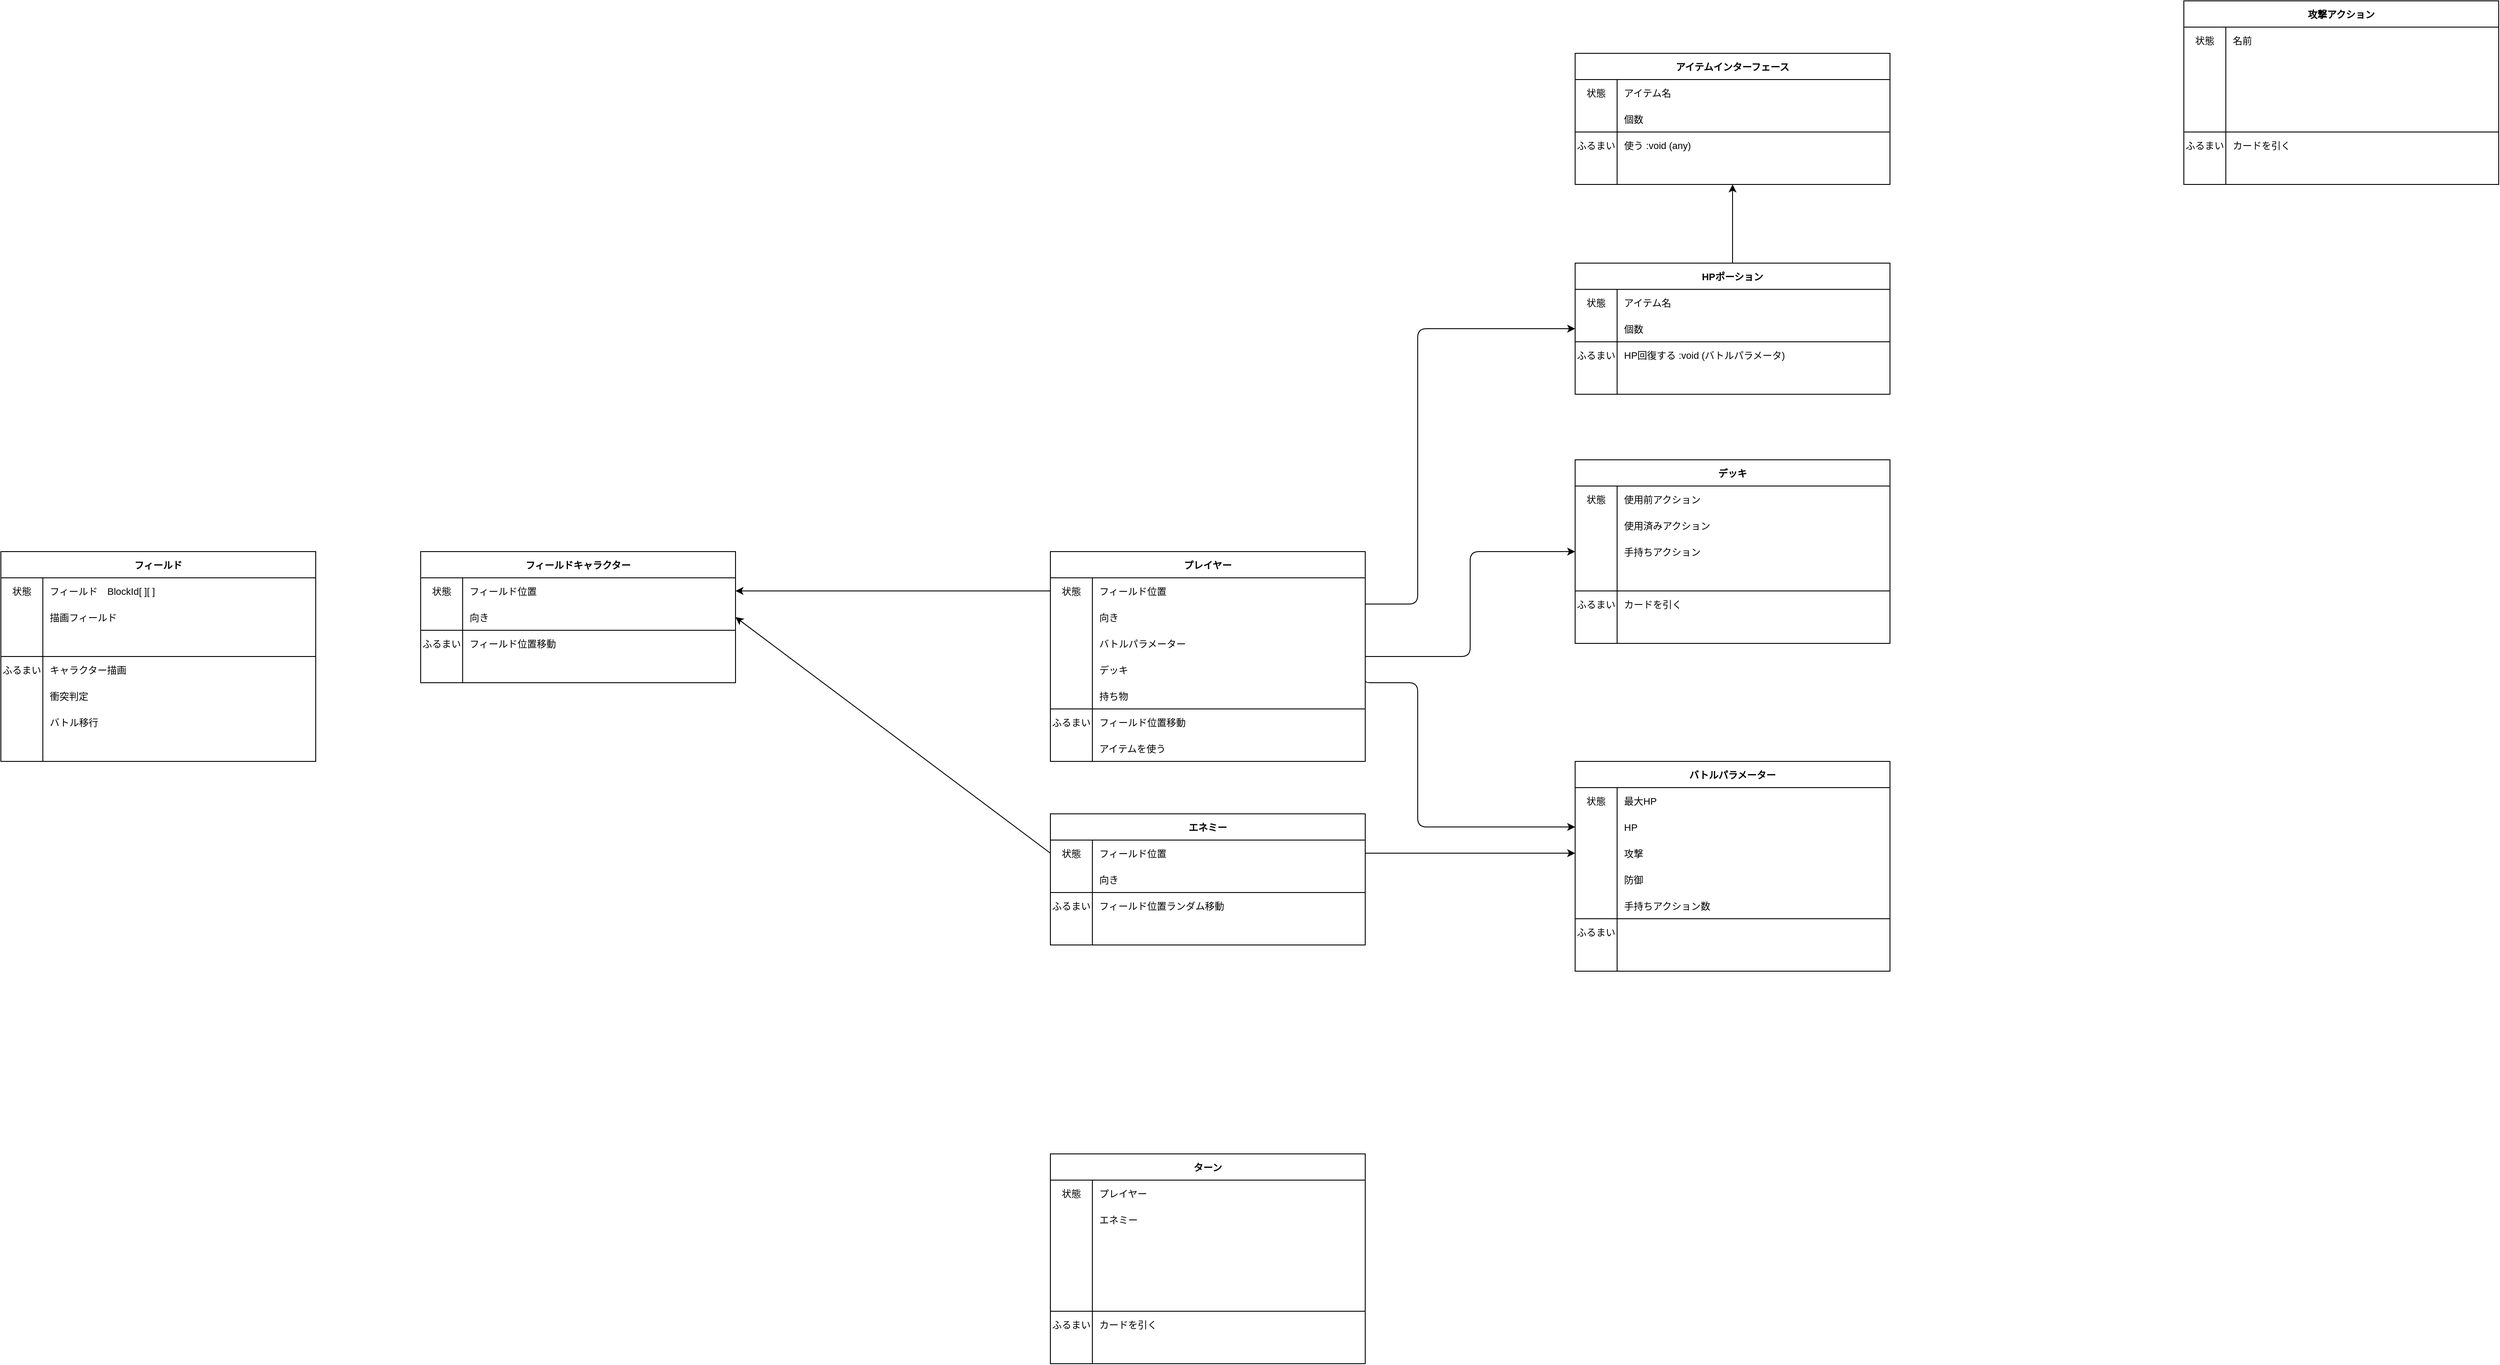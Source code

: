 <mxfile>
    <diagram id="BiWNbgi56qR50qFGB6F5" name="ページ1">
        <mxGraphModel dx="221" dy="2918" grid="1" gridSize="30" guides="1" tooltips="1" connect="1" arrows="1" fold="1" page="1" pageScale="1" pageWidth="827" pageHeight="1169" math="0" shadow="0">
            <root>
                <mxCell id="0"/>
                <mxCell id="1" parent="0"/>
                <mxCell id="989" value="フィールド" style="shape=table;startSize=30;container=1;collapsible=1;childLayout=tableLayout;fixedRows=1;rowLines=0;fontStyle=1;align=center;resizeLast=1;strokeColor=default;strokeWidth=1;fontSize=11;fillColor=none;" parent="1" vertex="1">
                    <mxGeometry x="2880" y="480" width="360" height="240" as="geometry"/>
                </mxCell>
                <mxCell id="990" value="" style="shape=tableRow;horizontal=0;startSize=0;swimlaneHead=0;swimlaneBody=0;fillColor=none;collapsible=0;dropTarget=0;points=[[0,0.5],[1,0.5]];portConstraint=eastwest;top=0;left=0;right=0;bottom=0;strokeColor=default;strokeWidth=1;fontSize=11;" parent="989" vertex="1">
                    <mxGeometry y="30" width="360" height="30" as="geometry"/>
                </mxCell>
                <mxCell id="991" value="状態" style="shape=partialRectangle;connectable=0;fillColor=none;top=0;left=0;bottom=0;right=0;editable=1;overflow=hidden;strokeColor=default;strokeWidth=1;fontSize=11;" parent="990" vertex="1">
                    <mxGeometry width="48" height="30" as="geometry">
                        <mxRectangle width="48" height="30" as="alternateBounds"/>
                    </mxGeometry>
                </mxCell>
                <mxCell id="992" value="フィールド　BlockId[ ][ ]" style="shape=partialRectangle;connectable=0;fillColor=none;top=0;left=0;bottom=0;right=0;align=left;spacingLeft=6;overflow=hidden;strokeColor=default;strokeWidth=1;fontSize=11;" parent="990" vertex="1">
                    <mxGeometry x="48" width="312" height="30" as="geometry">
                        <mxRectangle width="312" height="30" as="alternateBounds"/>
                    </mxGeometry>
                </mxCell>
                <mxCell id="1046" value="" style="shape=tableRow;horizontal=0;startSize=0;swimlaneHead=0;swimlaneBody=0;fillColor=none;collapsible=0;dropTarget=0;points=[[0,0.5],[1,0.5]];portConstraint=eastwest;top=0;left=0;right=0;bottom=0;strokeColor=default;strokeWidth=1;fontSize=11;" vertex="1" parent="989">
                    <mxGeometry y="60" width="360" height="30" as="geometry"/>
                </mxCell>
                <mxCell id="1047" value="" style="shape=partialRectangle;connectable=0;fillColor=none;top=0;left=0;bottom=0;right=0;editable=1;overflow=hidden;strokeColor=default;strokeWidth=1;fontSize=11;" vertex="1" parent="1046">
                    <mxGeometry width="48" height="30" as="geometry">
                        <mxRectangle width="48" height="30" as="alternateBounds"/>
                    </mxGeometry>
                </mxCell>
                <mxCell id="1048" value="描画フィールド" style="shape=partialRectangle;connectable=0;fillColor=none;top=0;left=0;bottom=0;right=0;align=left;spacingLeft=6;overflow=hidden;strokeColor=default;strokeWidth=1;fontSize=11;" vertex="1" parent="1046">
                    <mxGeometry x="48" width="312" height="30" as="geometry">
                        <mxRectangle width="312" height="30" as="alternateBounds"/>
                    </mxGeometry>
                </mxCell>
                <mxCell id="996" value="" style="shape=tableRow;horizontal=0;startSize=0;swimlaneHead=0;swimlaneBody=0;fillColor=none;collapsible=0;dropTarget=0;points=[[0,0.5],[1,0.5]];portConstraint=eastwest;top=0;left=0;right=0;bottom=0;strokeColor=default;strokeWidth=1;fontSize=11;" parent="989" vertex="1">
                    <mxGeometry y="90" width="360" height="30" as="geometry"/>
                </mxCell>
                <mxCell id="997" value="" style="shape=partialRectangle;connectable=0;fillColor=none;top=0;left=0;bottom=1;right=0;fontStyle=1;overflow=hidden;strokeColor=default;strokeWidth=1;fontSize=11;" parent="996" vertex="1">
                    <mxGeometry width="48" height="30" as="geometry">
                        <mxRectangle width="48" height="30" as="alternateBounds"/>
                    </mxGeometry>
                </mxCell>
                <mxCell id="998" value="" style="shape=partialRectangle;connectable=0;fillColor=none;top=0;left=0;bottom=1;right=0;align=left;spacingLeft=6;fontStyle=0;overflow=hidden;strokeColor=default;strokeWidth=1;fontSize=11;" parent="996" vertex="1">
                    <mxGeometry x="48" width="312" height="30" as="geometry">
                        <mxRectangle width="312" height="30" as="alternateBounds"/>
                    </mxGeometry>
                </mxCell>
                <mxCell id="999" value="" style="shape=tableRow;horizontal=0;startSize=0;swimlaneHead=0;swimlaneBody=0;fillColor=none;collapsible=0;dropTarget=0;points=[[0,0.5],[1,0.5]];portConstraint=eastwest;top=0;left=0;right=0;bottom=0;strokeColor=default;strokeWidth=1;fontSize=11;" parent="989" vertex="1">
                    <mxGeometry y="120" width="360" height="30" as="geometry"/>
                </mxCell>
                <mxCell id="1000" value="ふるまい" style="shape=partialRectangle;connectable=0;fillColor=none;top=0;left=0;bottom=0;right=0;editable=1;overflow=hidden;strokeColor=default;strokeWidth=1;fontSize=11;" parent="999" vertex="1">
                    <mxGeometry width="48" height="30" as="geometry">
                        <mxRectangle width="48" height="30" as="alternateBounds"/>
                    </mxGeometry>
                </mxCell>
                <mxCell id="1001" value="キャラクター描画" style="shape=partialRectangle;connectable=0;fillColor=none;top=0;left=0;bottom=0;right=0;align=left;spacingLeft=6;overflow=hidden;strokeColor=default;strokeWidth=1;fontSize=11;" parent="999" vertex="1">
                    <mxGeometry x="48" width="312" height="30" as="geometry">
                        <mxRectangle width="312" height="30" as="alternateBounds"/>
                    </mxGeometry>
                </mxCell>
                <mxCell id="1082" value="" style="shape=tableRow;horizontal=0;startSize=0;swimlaneHead=0;swimlaneBody=0;fillColor=none;collapsible=0;dropTarget=0;points=[[0,0.5],[1,0.5]];portConstraint=eastwest;top=0;left=0;right=0;bottom=0;strokeColor=default;strokeWidth=1;fontSize=11;" vertex="1" parent="989">
                    <mxGeometry y="150" width="360" height="30" as="geometry"/>
                </mxCell>
                <mxCell id="1083" value="" style="shape=partialRectangle;connectable=0;fillColor=none;top=0;left=0;bottom=0;right=0;editable=1;overflow=hidden;strokeColor=default;strokeWidth=1;fontSize=11;" vertex="1" parent="1082">
                    <mxGeometry width="48" height="30" as="geometry">
                        <mxRectangle width="48" height="30" as="alternateBounds"/>
                    </mxGeometry>
                </mxCell>
                <mxCell id="1084" value="衝突判定" style="shape=partialRectangle;connectable=0;fillColor=none;top=0;left=0;bottom=0;right=0;align=left;spacingLeft=6;overflow=hidden;strokeColor=default;strokeWidth=1;fontSize=11;" vertex="1" parent="1082">
                    <mxGeometry x="48" width="312" height="30" as="geometry">
                        <mxRectangle width="312" height="30" as="alternateBounds"/>
                    </mxGeometry>
                </mxCell>
                <mxCell id="1085" value="" style="shape=tableRow;horizontal=0;startSize=0;swimlaneHead=0;swimlaneBody=0;fillColor=none;collapsible=0;dropTarget=0;points=[[0,0.5],[1,0.5]];portConstraint=eastwest;top=0;left=0;right=0;bottom=0;strokeColor=default;strokeWidth=1;fontSize=11;" vertex="1" parent="989">
                    <mxGeometry y="180" width="360" height="30" as="geometry"/>
                </mxCell>
                <mxCell id="1086" value="" style="shape=partialRectangle;connectable=0;fillColor=none;top=0;left=0;bottom=0;right=0;editable=1;overflow=hidden;strokeColor=default;strokeWidth=1;fontSize=11;" vertex="1" parent="1085">
                    <mxGeometry width="48" height="30" as="geometry">
                        <mxRectangle width="48" height="30" as="alternateBounds"/>
                    </mxGeometry>
                </mxCell>
                <mxCell id="1087" value="バトル移行" style="shape=partialRectangle;connectable=0;fillColor=none;top=0;left=0;bottom=0;right=0;align=left;spacingLeft=6;overflow=hidden;strokeColor=default;strokeWidth=1;fontSize=11;" vertex="1" parent="1085">
                    <mxGeometry x="48" width="312" height="30" as="geometry">
                        <mxRectangle width="312" height="30" as="alternateBounds"/>
                    </mxGeometry>
                </mxCell>
                <mxCell id="1040" value="" style="shape=tableRow;horizontal=0;startSize=0;swimlaneHead=0;swimlaneBody=0;fillColor=none;collapsible=0;dropTarget=0;points=[[0,0.5],[1,0.5]];portConstraint=eastwest;top=0;left=0;right=0;bottom=0;strokeColor=default;strokeWidth=1;fontSize=11;" parent="989" vertex="1">
                    <mxGeometry y="210" width="360" height="30" as="geometry"/>
                </mxCell>
                <mxCell id="1041" value="" style="shape=partialRectangle;connectable=0;fillColor=none;top=0;left=0;bottom=0;right=0;editable=1;overflow=hidden;strokeColor=default;strokeWidth=1;fontSize=11;" parent="1040" vertex="1">
                    <mxGeometry width="48" height="30" as="geometry">
                        <mxRectangle width="48" height="30" as="alternateBounds"/>
                    </mxGeometry>
                </mxCell>
                <mxCell id="1042" value="" style="shape=partialRectangle;connectable=0;fillColor=none;top=0;left=0;bottom=0;right=0;align=left;spacingLeft=6;overflow=hidden;strokeColor=default;strokeWidth=1;fontSize=11;" parent="1040" vertex="1">
                    <mxGeometry x="48" width="312" height="30" as="geometry">
                        <mxRectangle width="312" height="30" as="alternateBounds"/>
                    </mxGeometry>
                </mxCell>
                <mxCell id="1005" value="フィールドキャラクター" style="shape=table;startSize=30;container=1;collapsible=1;childLayout=tableLayout;fixedRows=1;rowLines=0;fontStyle=1;align=center;resizeLast=1;strokeColor=default;strokeWidth=1;fontSize=11;fillColor=none;" parent="1" vertex="1">
                    <mxGeometry x="3360" y="480" width="360" height="150" as="geometry"/>
                </mxCell>
                <mxCell id="1006" value="" style="shape=tableRow;horizontal=0;startSize=0;swimlaneHead=0;swimlaneBody=0;fillColor=none;collapsible=0;dropTarget=0;points=[[0,0.5],[1,0.5]];portConstraint=eastwest;top=0;left=0;right=0;bottom=0;strokeColor=default;strokeWidth=1;fontSize=11;" parent="1005" vertex="1">
                    <mxGeometry y="30" width="360" height="30" as="geometry"/>
                </mxCell>
                <mxCell id="1007" value="状態" style="shape=partialRectangle;connectable=0;fillColor=none;top=0;left=0;bottom=0;right=0;editable=1;overflow=hidden;strokeColor=default;strokeWidth=1;fontSize=11;" parent="1006" vertex="1">
                    <mxGeometry width="48" height="30" as="geometry">
                        <mxRectangle width="48" height="30" as="alternateBounds"/>
                    </mxGeometry>
                </mxCell>
                <mxCell id="1008" value="フィールド位置" style="shape=partialRectangle;connectable=0;fillColor=none;top=0;left=0;bottom=0;right=0;align=left;spacingLeft=6;overflow=hidden;strokeColor=default;strokeWidth=1;fontSize=11;" parent="1006" vertex="1">
                    <mxGeometry x="48" width="312" height="30" as="geometry">
                        <mxRectangle width="312" height="30" as="alternateBounds"/>
                    </mxGeometry>
                </mxCell>
                <mxCell id="1009" value="" style="shape=tableRow;horizontal=0;startSize=0;swimlaneHead=0;swimlaneBody=0;fillColor=none;collapsible=0;dropTarget=0;points=[[0,0.5],[1,0.5]];portConstraint=eastwest;top=0;left=0;right=0;bottom=0;strokeColor=default;strokeWidth=1;fontSize=11;" parent="1005" vertex="1">
                    <mxGeometry y="60" width="360" height="30" as="geometry"/>
                </mxCell>
                <mxCell id="1010" value="" style="shape=partialRectangle;connectable=0;fillColor=none;top=0;left=0;bottom=1;right=0;editable=1;overflow=hidden;strokeColor=default;strokeWidth=1;fontSize=11;" parent="1009" vertex="1">
                    <mxGeometry width="48" height="30" as="geometry">
                        <mxRectangle width="48" height="30" as="alternateBounds"/>
                    </mxGeometry>
                </mxCell>
                <mxCell id="1011" value="向き" style="shape=partialRectangle;connectable=0;fillColor=none;top=0;left=0;bottom=1;right=0;align=left;spacingLeft=6;overflow=hidden;strokeColor=default;strokeWidth=1;fontSize=11;" parent="1009" vertex="1">
                    <mxGeometry x="48" width="312" height="30" as="geometry">
                        <mxRectangle width="312" height="30" as="alternateBounds"/>
                    </mxGeometry>
                </mxCell>
                <mxCell id="1015" value="" style="shape=tableRow;horizontal=0;startSize=0;swimlaneHead=0;swimlaneBody=0;fillColor=none;collapsible=0;dropTarget=0;points=[[0,0.5],[1,0.5]];portConstraint=eastwest;top=0;left=0;right=0;bottom=0;strokeColor=default;strokeWidth=1;fontSize=11;" parent="1005" vertex="1">
                    <mxGeometry y="90" width="360" height="30" as="geometry"/>
                </mxCell>
                <mxCell id="1016" value="ふるまい" style="shape=partialRectangle;connectable=0;fillColor=none;top=0;left=0;bottom=0;right=0;editable=1;overflow=hidden;strokeColor=default;strokeWidth=1;fontSize=11;" parent="1015" vertex="1">
                    <mxGeometry width="48" height="30" as="geometry">
                        <mxRectangle width="48" height="30" as="alternateBounds"/>
                    </mxGeometry>
                </mxCell>
                <mxCell id="1017" value="フィールド位置移動" style="shape=partialRectangle;connectable=0;fillColor=none;top=0;left=0;bottom=0;right=0;align=left;spacingLeft=6;overflow=hidden;strokeColor=default;strokeWidth=1;fontSize=11;" parent="1015" vertex="1">
                    <mxGeometry x="48" width="312" height="30" as="geometry">
                        <mxRectangle width="312" height="30" as="alternateBounds"/>
                    </mxGeometry>
                </mxCell>
                <mxCell id="1018" value="" style="shape=tableRow;horizontal=0;startSize=0;swimlaneHead=0;swimlaneBody=0;fillColor=none;collapsible=0;dropTarget=0;points=[[0,0.5],[1,0.5]];portConstraint=eastwest;top=0;left=0;right=0;bottom=0;strokeColor=default;strokeWidth=1;fontSize=11;" parent="1005" vertex="1">
                    <mxGeometry y="120" width="360" height="30" as="geometry"/>
                </mxCell>
                <mxCell id="1019" value="" style="shape=partialRectangle;connectable=0;fillColor=none;top=0;left=0;bottom=0;right=0;editable=1;overflow=hidden;strokeColor=default;strokeWidth=1;fontSize=11;" parent="1018" vertex="1">
                    <mxGeometry width="48" height="30" as="geometry">
                        <mxRectangle width="48" height="30" as="alternateBounds"/>
                    </mxGeometry>
                </mxCell>
                <mxCell id="1020" value="" style="shape=partialRectangle;connectable=0;fillColor=none;top=0;left=0;bottom=0;right=0;align=left;spacingLeft=6;overflow=hidden;strokeColor=default;strokeWidth=1;fontSize=11;" parent="1018" vertex="1">
                    <mxGeometry x="48" width="312" height="30" as="geometry">
                        <mxRectangle width="312" height="30" as="alternateBounds"/>
                    </mxGeometry>
                </mxCell>
                <mxCell id="1081" style="edgeStyle=none;html=1;entryX=1;entryY=0.5;entryDx=0;entryDy=0;exitX=0;exitY=0.5;exitDx=0;exitDy=0;" edge="1" parent="1" source="1053" target="1009">
                    <mxGeometry relative="1" as="geometry"/>
                </mxCell>
                <mxCell id="1052" value="エネミー" style="shape=table;startSize=30;container=1;collapsible=1;childLayout=tableLayout;fixedRows=1;rowLines=0;fontStyle=1;align=center;resizeLast=1;strokeColor=default;strokeWidth=1;fontSize=11;fillColor=none;" vertex="1" parent="1">
                    <mxGeometry x="4080" y="780" width="360" height="150" as="geometry"/>
                </mxCell>
                <mxCell id="1053" value="" style="shape=tableRow;horizontal=0;startSize=0;swimlaneHead=0;swimlaneBody=0;fillColor=none;collapsible=0;dropTarget=0;points=[[0,0.5],[1,0.5]];portConstraint=eastwest;top=0;left=0;right=0;bottom=0;strokeColor=default;strokeWidth=1;fontSize=11;" vertex="1" parent="1052">
                    <mxGeometry y="30" width="360" height="30" as="geometry"/>
                </mxCell>
                <mxCell id="1054" value="状態" style="shape=partialRectangle;connectable=0;fillColor=none;top=0;left=0;bottom=0;right=0;editable=1;overflow=hidden;strokeColor=default;strokeWidth=1;fontSize=11;" vertex="1" parent="1053">
                    <mxGeometry width="48" height="30" as="geometry">
                        <mxRectangle width="48" height="30" as="alternateBounds"/>
                    </mxGeometry>
                </mxCell>
                <mxCell id="1055" value="フィールド位置" style="shape=partialRectangle;connectable=0;fillColor=none;top=0;left=0;bottom=0;right=0;align=left;spacingLeft=6;overflow=hidden;strokeColor=default;strokeWidth=1;fontSize=11;" vertex="1" parent="1053">
                    <mxGeometry x="48" width="312" height="30" as="geometry">
                        <mxRectangle width="312" height="30" as="alternateBounds"/>
                    </mxGeometry>
                </mxCell>
                <mxCell id="1056" value="" style="shape=tableRow;horizontal=0;startSize=0;swimlaneHead=0;swimlaneBody=0;fillColor=none;collapsible=0;dropTarget=0;points=[[0,0.5],[1,0.5]];portConstraint=eastwest;top=0;left=0;right=0;bottom=0;strokeColor=default;strokeWidth=1;fontSize=11;" vertex="1" parent="1052">
                    <mxGeometry y="60" width="360" height="30" as="geometry"/>
                </mxCell>
                <mxCell id="1057" value="" style="shape=partialRectangle;connectable=0;fillColor=none;top=0;left=0;bottom=1;right=0;editable=1;overflow=hidden;strokeColor=default;strokeWidth=1;fontSize=11;" vertex="1" parent="1056">
                    <mxGeometry width="48" height="30" as="geometry">
                        <mxRectangle width="48" height="30" as="alternateBounds"/>
                    </mxGeometry>
                </mxCell>
                <mxCell id="1058" value="向き" style="shape=partialRectangle;connectable=0;fillColor=none;top=0;left=0;bottom=1;right=0;align=left;spacingLeft=6;overflow=hidden;strokeColor=default;strokeWidth=1;fontSize=11;" vertex="1" parent="1056">
                    <mxGeometry x="48" width="312" height="30" as="geometry">
                        <mxRectangle width="312" height="30" as="alternateBounds"/>
                    </mxGeometry>
                </mxCell>
                <mxCell id="1059" value="" style="shape=tableRow;horizontal=0;startSize=0;swimlaneHead=0;swimlaneBody=0;fillColor=none;collapsible=0;dropTarget=0;points=[[0,0.5],[1,0.5]];portConstraint=eastwest;top=0;left=0;right=0;bottom=0;strokeColor=default;strokeWidth=1;fontSize=11;" vertex="1" parent="1052">
                    <mxGeometry y="90" width="360" height="30" as="geometry"/>
                </mxCell>
                <mxCell id="1060" value="ふるまい" style="shape=partialRectangle;connectable=0;fillColor=none;top=0;left=0;bottom=0;right=0;editable=1;overflow=hidden;strokeColor=default;strokeWidth=1;fontSize=11;" vertex="1" parent="1059">
                    <mxGeometry width="48" height="30" as="geometry">
                        <mxRectangle width="48" height="30" as="alternateBounds"/>
                    </mxGeometry>
                </mxCell>
                <mxCell id="1061" value="フィールド位置ランダム移動" style="shape=partialRectangle;connectable=0;fillColor=none;top=0;left=0;bottom=0;right=0;align=left;spacingLeft=6;overflow=hidden;strokeColor=default;strokeWidth=1;fontSize=11;" vertex="1" parent="1059">
                    <mxGeometry x="48" width="312" height="30" as="geometry">
                        <mxRectangle width="312" height="30" as="alternateBounds"/>
                    </mxGeometry>
                </mxCell>
                <mxCell id="1062" value="" style="shape=tableRow;horizontal=0;startSize=0;swimlaneHead=0;swimlaneBody=0;fillColor=none;collapsible=0;dropTarget=0;points=[[0,0.5],[1,0.5]];portConstraint=eastwest;top=0;left=0;right=0;bottom=0;strokeColor=default;strokeWidth=1;fontSize=11;" vertex="1" parent="1052">
                    <mxGeometry y="120" width="360" height="30" as="geometry"/>
                </mxCell>
                <mxCell id="1063" value="" style="shape=partialRectangle;connectable=0;fillColor=none;top=0;left=0;bottom=0;right=0;editable=1;overflow=hidden;strokeColor=default;strokeWidth=1;fontSize=11;" vertex="1" parent="1062">
                    <mxGeometry width="48" height="30" as="geometry">
                        <mxRectangle width="48" height="30" as="alternateBounds"/>
                    </mxGeometry>
                </mxCell>
                <mxCell id="1064" value="" style="shape=partialRectangle;connectable=0;fillColor=none;top=0;left=0;bottom=0;right=0;align=left;spacingLeft=6;overflow=hidden;strokeColor=default;strokeWidth=1;fontSize=11;" vertex="1" parent="1062">
                    <mxGeometry x="48" width="312" height="30" as="geometry">
                        <mxRectangle width="312" height="30" as="alternateBounds"/>
                    </mxGeometry>
                </mxCell>
                <mxCell id="1156" style="edgeStyle=orthogonalEdgeStyle;html=1;exitX=1.003;exitY=0.946;exitDx=0;exitDy=0;entryX=0;entryY=0.5;entryDx=0;entryDy=0;exitPerimeter=0;" edge="1" parent="1" source="1179" target="1092">
                    <mxGeometry relative="1" as="geometry">
                        <mxPoint x="4680" y="722" as="targetPoint"/>
                        <Array as="points">
                            <mxPoint x="4441" y="630"/>
                            <mxPoint x="4500" y="630"/>
                            <mxPoint x="4500" y="795"/>
                        </Array>
                    </mxGeometry>
                </mxCell>
                <mxCell id="1183" style="edgeStyle=orthogonalEdgeStyle;html=1;" edge="1" parent="1" source="1065" target="1160">
                    <mxGeometry relative="1" as="geometry">
                        <Array as="points"/>
                    </mxGeometry>
                </mxCell>
                <mxCell id="1065" value="プレイヤー" style="shape=table;startSize=30;container=1;collapsible=1;childLayout=tableLayout;fixedRows=1;rowLines=0;fontStyle=1;align=center;resizeLast=1;strokeColor=default;strokeWidth=1;fontSize=11;fillColor=none;" vertex="1" parent="1">
                    <mxGeometry x="4080" y="480" width="360" height="240" as="geometry"/>
                </mxCell>
                <mxCell id="1066" value="" style="shape=tableRow;horizontal=0;startSize=0;swimlaneHead=0;swimlaneBody=0;fillColor=none;collapsible=0;dropTarget=0;points=[[0,0.5],[1,0.5]];portConstraint=eastwest;top=0;left=0;right=0;bottom=0;strokeColor=default;strokeWidth=1;fontSize=11;" vertex="1" parent="1065">
                    <mxGeometry y="30" width="360" height="30" as="geometry"/>
                </mxCell>
                <mxCell id="1067" value="状態" style="shape=partialRectangle;connectable=0;fillColor=none;top=0;left=0;bottom=0;right=0;editable=1;overflow=hidden;strokeColor=default;strokeWidth=1;fontSize=11;" vertex="1" parent="1066">
                    <mxGeometry width="48" height="30" as="geometry">
                        <mxRectangle width="48" height="30" as="alternateBounds"/>
                    </mxGeometry>
                </mxCell>
                <mxCell id="1068" value="フィールド位置" style="shape=partialRectangle;connectable=0;fillColor=none;top=0;left=0;bottom=0;right=0;align=left;spacingLeft=6;overflow=hidden;strokeColor=default;strokeWidth=1;fontSize=11;" vertex="1" parent="1066">
                    <mxGeometry x="48" width="312" height="30" as="geometry">
                        <mxRectangle width="312" height="30" as="alternateBounds"/>
                    </mxGeometry>
                </mxCell>
                <mxCell id="1069" value="" style="shape=tableRow;horizontal=0;startSize=0;swimlaneHead=0;swimlaneBody=0;fillColor=none;collapsible=0;dropTarget=0;points=[[0,0.5],[1,0.5]];portConstraint=eastwest;top=0;left=0;right=0;bottom=0;strokeColor=default;strokeWidth=1;fontSize=11;" vertex="1" parent="1065">
                    <mxGeometry y="60" width="360" height="30" as="geometry"/>
                </mxCell>
                <mxCell id="1070" value="" style="shape=partialRectangle;connectable=0;fillColor=none;top=0;left=0;bottom=0;right=0;editable=1;overflow=hidden;strokeColor=default;strokeWidth=1;fontSize=11;" vertex="1" parent="1069">
                    <mxGeometry width="48" height="30" as="geometry">
                        <mxRectangle width="48" height="30" as="alternateBounds"/>
                    </mxGeometry>
                </mxCell>
                <mxCell id="1071" value="向き" style="shape=partialRectangle;connectable=0;fillColor=none;top=0;left=0;bottom=0;right=0;align=left;spacingLeft=6;overflow=hidden;strokeColor=default;strokeWidth=1;fontSize=11;" vertex="1" parent="1069">
                    <mxGeometry x="48" width="312" height="30" as="geometry">
                        <mxRectangle width="312" height="30" as="alternateBounds"/>
                    </mxGeometry>
                </mxCell>
                <mxCell id="1136" value="" style="shape=tableRow;horizontal=0;startSize=0;swimlaneHead=0;swimlaneBody=0;fillColor=none;collapsible=0;dropTarget=0;points=[[0,0.5],[1,0.5]];portConstraint=eastwest;top=0;left=0;right=0;bottom=0;strokeColor=default;strokeWidth=1;fontSize=11;" vertex="1" parent="1065">
                    <mxGeometry y="90" width="360" height="30" as="geometry"/>
                </mxCell>
                <mxCell id="1137" value="" style="shape=partialRectangle;connectable=0;fillColor=none;top=0;left=0;bottom=0;right=0;editable=1;overflow=hidden;strokeColor=default;strokeWidth=1;fontSize=11;" vertex="1" parent="1136">
                    <mxGeometry width="48" height="30" as="geometry">
                        <mxRectangle width="48" height="30" as="alternateBounds"/>
                    </mxGeometry>
                </mxCell>
                <mxCell id="1138" value="バトルパラメーター" style="shape=partialRectangle;connectable=0;fillColor=none;top=0;left=0;bottom=0;right=0;align=left;spacingLeft=6;overflow=hidden;strokeColor=default;strokeWidth=1;fontSize=11;" vertex="1" parent="1136">
                    <mxGeometry x="48" width="312" height="30" as="geometry">
                        <mxRectangle width="312" height="30" as="alternateBounds"/>
                    </mxGeometry>
                </mxCell>
                <mxCell id="1179" style="shape=tableRow;horizontal=0;startSize=0;swimlaneHead=0;swimlaneBody=0;fillColor=none;collapsible=0;dropTarget=0;points=[[0,0.5],[1,0.5]];portConstraint=eastwest;top=0;left=0;right=0;bottom=0;strokeColor=default;strokeWidth=1;fontSize=11;" vertex="1" parent="1065">
                    <mxGeometry y="120" width="360" height="30" as="geometry"/>
                </mxCell>
                <mxCell id="1180" style="shape=partialRectangle;connectable=0;fillColor=none;top=0;left=0;bottom=0;right=0;editable=1;overflow=hidden;strokeColor=default;strokeWidth=1;fontSize=11;" vertex="1" parent="1179">
                    <mxGeometry width="48" height="30" as="geometry">
                        <mxRectangle width="48" height="30" as="alternateBounds"/>
                    </mxGeometry>
                </mxCell>
                <mxCell id="1181" value="デッキ" style="shape=partialRectangle;connectable=0;fillColor=none;top=0;left=0;bottom=0;right=0;align=left;spacingLeft=6;overflow=hidden;strokeColor=default;strokeWidth=1;fontSize=11;" vertex="1" parent="1179">
                    <mxGeometry x="48" width="312" height="30" as="geometry">
                        <mxRectangle width="312" height="30" as="alternateBounds"/>
                    </mxGeometry>
                </mxCell>
                <mxCell id="1114" value="" style="shape=tableRow;horizontal=0;startSize=0;swimlaneHead=0;swimlaneBody=0;fillColor=none;collapsible=0;dropTarget=0;points=[[0,0.5],[1,0.5]];portConstraint=eastwest;top=0;left=0;right=0;bottom=0;strokeColor=default;strokeWidth=1;fontSize=11;" vertex="1" parent="1065">
                    <mxGeometry y="150" width="360" height="30" as="geometry"/>
                </mxCell>
                <mxCell id="1115" value="" style="shape=partialRectangle;connectable=0;fillColor=none;top=0;left=0;bottom=1;right=0;editable=1;overflow=hidden;strokeColor=default;strokeWidth=1;fontSize=11;" vertex="1" parent="1114">
                    <mxGeometry width="48" height="30" as="geometry">
                        <mxRectangle width="48" height="30" as="alternateBounds"/>
                    </mxGeometry>
                </mxCell>
                <mxCell id="1116" value="持ち物" style="shape=partialRectangle;connectable=0;fillColor=none;top=0;left=0;bottom=1;right=0;align=left;spacingLeft=6;overflow=hidden;strokeColor=default;strokeWidth=1;fontSize=11;" vertex="1" parent="1114">
                    <mxGeometry x="48" width="312" height="30" as="geometry">
                        <mxRectangle width="312" height="30" as="alternateBounds"/>
                    </mxGeometry>
                </mxCell>
                <mxCell id="1072" value="" style="shape=tableRow;horizontal=0;startSize=0;swimlaneHead=0;swimlaneBody=0;fillColor=none;collapsible=0;dropTarget=0;points=[[0,0.5],[1,0.5]];portConstraint=eastwest;top=0;left=0;right=0;bottom=0;strokeColor=default;strokeWidth=1;fontSize=11;" vertex="1" parent="1065">
                    <mxGeometry y="180" width="360" height="30" as="geometry"/>
                </mxCell>
                <mxCell id="1073" value="ふるまい" style="shape=partialRectangle;connectable=0;fillColor=none;top=0;left=0;bottom=0;right=0;editable=1;overflow=hidden;strokeColor=default;strokeWidth=1;fontSize=11;" vertex="1" parent="1072">
                    <mxGeometry width="48" height="30" as="geometry">
                        <mxRectangle width="48" height="30" as="alternateBounds"/>
                    </mxGeometry>
                </mxCell>
                <mxCell id="1074" value="フィールド位置移動" style="shape=partialRectangle;connectable=0;fillColor=none;top=0;left=0;bottom=0;right=0;align=left;spacingLeft=6;overflow=hidden;strokeColor=default;strokeWidth=1;fontSize=11;" vertex="1" parent="1072">
                    <mxGeometry x="48" width="312" height="30" as="geometry">
                        <mxRectangle width="312" height="30" as="alternateBounds"/>
                    </mxGeometry>
                </mxCell>
                <mxCell id="1075" value="" style="shape=tableRow;horizontal=0;startSize=0;swimlaneHead=0;swimlaneBody=0;fillColor=none;collapsible=0;dropTarget=0;points=[[0,0.5],[1,0.5]];portConstraint=eastwest;top=0;left=0;right=0;bottom=0;strokeColor=default;strokeWidth=1;fontSize=11;" vertex="1" parent="1065">
                    <mxGeometry y="210" width="360" height="30" as="geometry"/>
                </mxCell>
                <mxCell id="1076" value="" style="shape=partialRectangle;connectable=0;fillColor=none;top=0;left=0;bottom=0;right=0;editable=1;overflow=hidden;strokeColor=default;strokeWidth=1;fontSize=11;" vertex="1" parent="1075">
                    <mxGeometry width="48" height="30" as="geometry">
                        <mxRectangle width="48" height="30" as="alternateBounds"/>
                    </mxGeometry>
                </mxCell>
                <mxCell id="1077" value="アイテムを使う" style="shape=partialRectangle;connectable=0;fillColor=none;top=0;left=0;bottom=0;right=0;align=left;spacingLeft=6;overflow=hidden;strokeColor=default;strokeWidth=1;fontSize=11;" vertex="1" parent="1075">
                    <mxGeometry x="48" width="312" height="30" as="geometry">
                        <mxRectangle width="312" height="30" as="alternateBounds"/>
                    </mxGeometry>
                </mxCell>
                <mxCell id="1080" style="edgeStyle=none;html=1;entryX=1;entryY=0.5;entryDx=0;entryDy=0;" edge="1" parent="1" source="1066" target="1006">
                    <mxGeometry relative="1" as="geometry"/>
                </mxCell>
                <mxCell id="1088" value="バトルパラメーター" style="shape=table;startSize=30;container=1;collapsible=1;childLayout=tableLayout;fixedRows=1;rowLines=0;fontStyle=1;align=center;resizeLast=1;strokeColor=default;strokeWidth=1;fontSize=11;fillColor=none;" vertex="1" parent="1">
                    <mxGeometry x="4680" y="720" width="360" height="240" as="geometry"/>
                </mxCell>
                <mxCell id="1089" value="" style="shape=tableRow;horizontal=0;startSize=0;swimlaneHead=0;swimlaneBody=0;fillColor=none;collapsible=0;dropTarget=0;points=[[0,0.5],[1,0.5]];portConstraint=eastwest;top=0;left=0;right=0;bottom=0;strokeColor=default;strokeWidth=1;fontSize=11;" vertex="1" parent="1088">
                    <mxGeometry y="30" width="360" height="30" as="geometry"/>
                </mxCell>
                <mxCell id="1090" value="状態" style="shape=partialRectangle;connectable=0;fillColor=none;top=0;left=0;bottom=0;right=0;editable=1;overflow=hidden;strokeColor=default;strokeWidth=1;fontSize=11;" vertex="1" parent="1089">
                    <mxGeometry width="48" height="30" as="geometry">
                        <mxRectangle width="48" height="30" as="alternateBounds"/>
                    </mxGeometry>
                </mxCell>
                <mxCell id="1091" value="最大HP" style="shape=partialRectangle;connectable=0;fillColor=none;top=0;left=0;bottom=0;right=0;align=left;spacingLeft=6;overflow=hidden;strokeColor=default;strokeWidth=1;fontSize=11;" vertex="1" parent="1089">
                    <mxGeometry x="48" width="312" height="30" as="geometry">
                        <mxRectangle width="312" height="30" as="alternateBounds"/>
                    </mxGeometry>
                </mxCell>
                <mxCell id="1092" value="" style="shape=tableRow;horizontal=0;startSize=0;swimlaneHead=0;swimlaneBody=0;fillColor=none;collapsible=0;dropTarget=0;points=[[0,0.5],[1,0.5]];portConstraint=eastwest;top=0;left=0;right=0;bottom=0;strokeColor=default;strokeWidth=1;fontSize=11;" vertex="1" parent="1088">
                    <mxGeometry y="60" width="360" height="30" as="geometry"/>
                </mxCell>
                <mxCell id="1093" value="" style="shape=partialRectangle;connectable=0;fillColor=none;top=0;left=0;bottom=0;right=0;editable=1;overflow=hidden;strokeColor=default;strokeWidth=1;fontSize=11;" vertex="1" parent="1092">
                    <mxGeometry width="48" height="30" as="geometry">
                        <mxRectangle width="48" height="30" as="alternateBounds"/>
                    </mxGeometry>
                </mxCell>
                <mxCell id="1094" value="HP" style="shape=partialRectangle;connectable=0;fillColor=none;top=0;left=0;bottom=0;right=0;align=left;spacingLeft=6;overflow=hidden;strokeColor=default;strokeWidth=1;fontSize=11;" vertex="1" parent="1092">
                    <mxGeometry x="48" width="312" height="30" as="geometry">
                        <mxRectangle width="312" height="30" as="alternateBounds"/>
                    </mxGeometry>
                </mxCell>
                <mxCell id="1110" value="" style="shape=tableRow;horizontal=0;startSize=0;swimlaneHead=0;swimlaneBody=0;fillColor=none;collapsible=0;dropTarget=0;points=[[0,0.5],[1,0.5]];portConstraint=eastwest;top=0;left=0;right=0;bottom=0;strokeColor=default;strokeWidth=1;fontSize=11;" vertex="1" parent="1088">
                    <mxGeometry y="90" width="360" height="30" as="geometry"/>
                </mxCell>
                <mxCell id="1111" value="" style="shape=partialRectangle;connectable=0;fillColor=none;top=0;left=0;bottom=0;right=0;editable=1;overflow=hidden;strokeColor=default;strokeWidth=1;fontSize=11;" vertex="1" parent="1110">
                    <mxGeometry width="48" height="30" as="geometry">
                        <mxRectangle width="48" height="30" as="alternateBounds"/>
                    </mxGeometry>
                </mxCell>
                <mxCell id="1112" value="攻撃" style="shape=partialRectangle;connectable=0;fillColor=none;top=0;left=0;bottom=0;right=0;align=left;spacingLeft=6;overflow=hidden;strokeColor=default;strokeWidth=1;fontSize=11;" vertex="1" parent="1110">
                    <mxGeometry x="48" width="312" height="30" as="geometry">
                        <mxRectangle width="312" height="30" as="alternateBounds"/>
                    </mxGeometry>
                </mxCell>
                <mxCell id="1095" value="" style="shape=tableRow;horizontal=0;startSize=0;swimlaneHead=0;swimlaneBody=0;fillColor=none;collapsible=0;dropTarget=0;points=[[0,0.5],[1,0.5]];portConstraint=eastwest;top=0;left=0;right=0;bottom=0;strokeColor=default;strokeWidth=1;fontSize=11;" vertex="1" parent="1088">
                    <mxGeometry y="120" width="360" height="30" as="geometry"/>
                </mxCell>
                <mxCell id="1096" value="" style="shape=partialRectangle;connectable=0;fillColor=none;top=0;left=0;bottom=0;right=0;fontStyle=1;overflow=hidden;strokeColor=default;strokeWidth=1;fontSize=11;" vertex="1" parent="1095">
                    <mxGeometry width="48" height="30" as="geometry">
                        <mxRectangle width="48" height="30" as="alternateBounds"/>
                    </mxGeometry>
                </mxCell>
                <mxCell id="1097" value="防御" style="shape=partialRectangle;connectable=0;fillColor=none;top=0;left=0;bottom=0;right=0;align=left;spacingLeft=6;fontStyle=0;overflow=hidden;strokeColor=default;strokeWidth=1;fontSize=11;" vertex="1" parent="1095">
                    <mxGeometry x="48" width="312" height="30" as="geometry">
                        <mxRectangle width="312" height="30" as="alternateBounds"/>
                    </mxGeometry>
                </mxCell>
                <mxCell id="1203" value="" style="shape=tableRow;horizontal=0;startSize=0;swimlaneHead=0;swimlaneBody=0;fillColor=none;collapsible=0;dropTarget=0;points=[[0,0.5],[1,0.5]];portConstraint=eastwest;top=0;left=0;right=0;bottom=0;strokeColor=default;strokeWidth=1;fontSize=11;" vertex="1" parent="1088">
                    <mxGeometry y="150" width="360" height="30" as="geometry"/>
                </mxCell>
                <mxCell id="1204" value="" style="shape=partialRectangle;connectable=0;fillColor=none;top=0;left=0;bottom=1;right=0;fontStyle=1;overflow=hidden;strokeColor=default;strokeWidth=1;fontSize=11;" vertex="1" parent="1203">
                    <mxGeometry width="48" height="30" as="geometry">
                        <mxRectangle width="48" height="30" as="alternateBounds"/>
                    </mxGeometry>
                </mxCell>
                <mxCell id="1205" value="手持ちアクション数" style="shape=partialRectangle;connectable=0;fillColor=none;top=0;left=0;bottom=1;right=0;align=left;spacingLeft=6;fontStyle=0;overflow=hidden;strokeColor=default;strokeWidth=1;fontSize=11;" vertex="1" parent="1203">
                    <mxGeometry x="48" width="312" height="30" as="geometry">
                        <mxRectangle width="312" height="30" as="alternateBounds"/>
                    </mxGeometry>
                </mxCell>
                <mxCell id="1098" value="" style="shape=tableRow;horizontal=0;startSize=0;swimlaneHead=0;swimlaneBody=0;fillColor=none;collapsible=0;dropTarget=0;points=[[0,0.5],[1,0.5]];portConstraint=eastwest;top=0;left=0;right=0;bottom=0;strokeColor=default;strokeWidth=1;fontSize=11;" vertex="1" parent="1088">
                    <mxGeometry y="180" width="360" height="30" as="geometry"/>
                </mxCell>
                <mxCell id="1099" value="ふるまい" style="shape=partialRectangle;connectable=0;fillColor=none;top=0;left=0;bottom=0;right=0;editable=1;overflow=hidden;strokeColor=default;strokeWidth=1;fontSize=11;" vertex="1" parent="1098">
                    <mxGeometry width="48" height="30" as="geometry">
                        <mxRectangle width="48" height="30" as="alternateBounds"/>
                    </mxGeometry>
                </mxCell>
                <mxCell id="1100" value="" style="shape=partialRectangle;connectable=0;fillColor=none;top=0;left=0;bottom=0;right=0;align=left;spacingLeft=6;overflow=hidden;strokeColor=default;strokeWidth=1;fontSize=11;" vertex="1" parent="1098">
                    <mxGeometry x="48" width="312" height="30" as="geometry">
                        <mxRectangle width="312" height="30" as="alternateBounds"/>
                    </mxGeometry>
                </mxCell>
                <mxCell id="1107" value="" style="shape=tableRow;horizontal=0;startSize=0;swimlaneHead=0;swimlaneBody=0;fillColor=none;collapsible=0;dropTarget=0;points=[[0,0.5],[1,0.5]];portConstraint=eastwest;top=0;left=0;right=0;bottom=0;strokeColor=default;strokeWidth=1;fontSize=11;" vertex="1" parent="1088">
                    <mxGeometry y="210" width="360" height="30" as="geometry"/>
                </mxCell>
                <mxCell id="1108" value="" style="shape=partialRectangle;connectable=0;fillColor=none;top=0;left=0;bottom=0;right=0;editable=1;overflow=hidden;strokeColor=default;strokeWidth=1;fontSize=11;" vertex="1" parent="1107">
                    <mxGeometry width="48" height="30" as="geometry">
                        <mxRectangle width="48" height="30" as="alternateBounds"/>
                    </mxGeometry>
                </mxCell>
                <mxCell id="1109" value="" style="shape=partialRectangle;connectable=0;fillColor=none;top=0;left=0;bottom=0;right=0;align=left;spacingLeft=6;overflow=hidden;strokeColor=default;strokeWidth=1;fontSize=11;" vertex="1" parent="1107">
                    <mxGeometry x="48" width="312" height="30" as="geometry">
                        <mxRectangle width="312" height="30" as="alternateBounds"/>
                    </mxGeometry>
                </mxCell>
                <mxCell id="1117" value="アイテムインターフェース" style="shape=table;startSize=30;container=1;collapsible=1;childLayout=tableLayout;fixedRows=1;rowLines=0;fontStyle=1;align=center;resizeLast=1;strokeColor=default;strokeWidth=1;fontSize=11;fillColor=none;" vertex="1" parent="1">
                    <mxGeometry x="4680" y="-90" width="360" height="150" as="geometry"/>
                </mxCell>
                <mxCell id="1118" value="" style="shape=tableRow;horizontal=0;startSize=0;swimlaneHead=0;swimlaneBody=0;fillColor=none;collapsible=0;dropTarget=0;points=[[0,0.5],[1,0.5]];portConstraint=eastwest;top=0;left=0;right=0;bottom=0;strokeColor=default;strokeWidth=1;fontSize=11;" vertex="1" parent="1117">
                    <mxGeometry y="30" width="360" height="30" as="geometry"/>
                </mxCell>
                <mxCell id="1119" value="状態" style="shape=partialRectangle;connectable=0;fillColor=none;top=0;left=0;bottom=0;right=0;editable=1;overflow=hidden;strokeColor=default;strokeWidth=1;fontSize=11;" vertex="1" parent="1118">
                    <mxGeometry width="48" height="30" as="geometry">
                        <mxRectangle width="48" height="30" as="alternateBounds"/>
                    </mxGeometry>
                </mxCell>
                <mxCell id="1120" value="アイテム名" style="shape=partialRectangle;connectable=0;fillColor=none;top=0;left=0;bottom=0;right=0;align=left;spacingLeft=6;overflow=hidden;strokeColor=default;strokeWidth=1;fontSize=11;" vertex="1" parent="1118">
                    <mxGeometry x="48" width="312" height="30" as="geometry">
                        <mxRectangle width="312" height="30" as="alternateBounds"/>
                    </mxGeometry>
                </mxCell>
                <mxCell id="1127" value="" style="shape=tableRow;horizontal=0;startSize=0;swimlaneHead=0;swimlaneBody=0;fillColor=none;collapsible=0;dropTarget=0;points=[[0,0.5],[1,0.5]];portConstraint=eastwest;top=0;left=0;right=0;bottom=0;strokeColor=default;strokeWidth=1;fontSize=11;" vertex="1" parent="1117">
                    <mxGeometry y="60" width="360" height="30" as="geometry"/>
                </mxCell>
                <mxCell id="1128" value="" style="shape=partialRectangle;connectable=0;fillColor=none;top=0;left=0;bottom=1;right=0;fontStyle=1;overflow=hidden;strokeColor=default;strokeWidth=1;fontSize=11;" vertex="1" parent="1127">
                    <mxGeometry width="48" height="30" as="geometry">
                        <mxRectangle width="48" height="30" as="alternateBounds"/>
                    </mxGeometry>
                </mxCell>
                <mxCell id="1129" value="個数" style="shape=partialRectangle;connectable=0;fillColor=none;top=0;left=0;bottom=1;right=0;align=left;spacingLeft=6;fontStyle=0;overflow=hidden;strokeColor=default;strokeWidth=1;fontSize=11;" vertex="1" parent="1127">
                    <mxGeometry x="48" width="312" height="30" as="geometry">
                        <mxRectangle width="312" height="30" as="alternateBounds"/>
                    </mxGeometry>
                </mxCell>
                <mxCell id="1130" value="" style="shape=tableRow;horizontal=0;startSize=0;swimlaneHead=0;swimlaneBody=0;fillColor=none;collapsible=0;dropTarget=0;points=[[0,0.5],[1,0.5]];portConstraint=eastwest;top=0;left=0;right=0;bottom=0;strokeColor=default;strokeWidth=1;fontSize=11;" vertex="1" parent="1117">
                    <mxGeometry y="90" width="360" height="30" as="geometry"/>
                </mxCell>
                <mxCell id="1131" value="ふるまい" style="shape=partialRectangle;connectable=0;fillColor=none;top=0;left=0;bottom=0;right=0;editable=1;overflow=hidden;strokeColor=default;strokeWidth=1;fontSize=11;" vertex="1" parent="1130">
                    <mxGeometry width="48" height="30" as="geometry">
                        <mxRectangle width="48" height="30" as="alternateBounds"/>
                    </mxGeometry>
                </mxCell>
                <mxCell id="1132" value="使う :void (any)" style="shape=partialRectangle;connectable=0;fillColor=none;top=0;left=0;bottom=0;right=0;align=left;spacingLeft=6;overflow=hidden;strokeColor=default;strokeWidth=1;fontSize=11;" vertex="1" parent="1130">
                    <mxGeometry x="48" width="312" height="30" as="geometry">
                        <mxRectangle width="312" height="30" as="alternateBounds"/>
                    </mxGeometry>
                </mxCell>
                <mxCell id="1133" value="" style="shape=tableRow;horizontal=0;startSize=0;swimlaneHead=0;swimlaneBody=0;fillColor=none;collapsible=0;dropTarget=0;points=[[0,0.5],[1,0.5]];portConstraint=eastwest;top=0;left=0;right=0;bottom=0;strokeColor=default;strokeWidth=1;fontSize=11;" vertex="1" parent="1117">
                    <mxGeometry y="120" width="360" height="30" as="geometry"/>
                </mxCell>
                <mxCell id="1134" value="" style="shape=partialRectangle;connectable=0;fillColor=none;top=0;left=0;bottom=0;right=0;editable=1;overflow=hidden;strokeColor=default;strokeWidth=1;fontSize=11;" vertex="1" parent="1133">
                    <mxGeometry width="48" height="30" as="geometry">
                        <mxRectangle width="48" height="30" as="alternateBounds"/>
                    </mxGeometry>
                </mxCell>
                <mxCell id="1135" value="" style="shape=partialRectangle;connectable=0;fillColor=none;top=0;left=0;bottom=0;right=0;align=left;spacingLeft=6;overflow=hidden;strokeColor=default;strokeWidth=1;fontSize=11;" vertex="1" parent="1133">
                    <mxGeometry x="48" width="312" height="30" as="geometry">
                        <mxRectangle width="312" height="30" as="alternateBounds"/>
                    </mxGeometry>
                </mxCell>
                <mxCell id="1154" style="edgeStyle=none;html=1;" edge="1" parent="1" source="1139" target="1133">
                    <mxGeometry relative="1" as="geometry"/>
                </mxCell>
                <mxCell id="1139" value="HPポーション" style="shape=table;startSize=30;container=1;collapsible=1;childLayout=tableLayout;fixedRows=1;rowLines=0;fontStyle=1;align=center;resizeLast=1;strokeColor=default;strokeWidth=1;fontSize=11;fillColor=none;" vertex="1" parent="1">
                    <mxGeometry x="4680" y="150" width="360" height="150" as="geometry"/>
                </mxCell>
                <mxCell id="1140" value="" style="shape=tableRow;horizontal=0;startSize=0;swimlaneHead=0;swimlaneBody=0;fillColor=none;collapsible=0;dropTarget=0;points=[[0,0.5],[1,0.5]];portConstraint=eastwest;top=0;left=0;right=0;bottom=0;strokeColor=default;strokeWidth=1;fontSize=11;" vertex="1" parent="1139">
                    <mxGeometry y="30" width="360" height="30" as="geometry"/>
                </mxCell>
                <mxCell id="1141" value="状態" style="shape=partialRectangle;connectable=0;fillColor=none;top=0;left=0;bottom=0;right=0;editable=1;overflow=hidden;strokeColor=default;strokeWidth=1;fontSize=11;" vertex="1" parent="1140">
                    <mxGeometry width="48" height="30" as="geometry">
                        <mxRectangle width="48" height="30" as="alternateBounds"/>
                    </mxGeometry>
                </mxCell>
                <mxCell id="1142" value="アイテム名" style="shape=partialRectangle;connectable=0;fillColor=none;top=0;left=0;bottom=0;right=0;align=left;spacingLeft=6;overflow=hidden;strokeColor=default;strokeWidth=1;fontSize=11;" vertex="1" parent="1140">
                    <mxGeometry x="48" width="312" height="30" as="geometry">
                        <mxRectangle width="312" height="30" as="alternateBounds"/>
                    </mxGeometry>
                </mxCell>
                <mxCell id="1143" value="" style="shape=tableRow;horizontal=0;startSize=0;swimlaneHead=0;swimlaneBody=0;fillColor=none;collapsible=0;dropTarget=0;points=[[0,0.5],[1,0.5]];portConstraint=eastwest;top=0;left=0;right=0;bottom=0;strokeColor=default;strokeWidth=1;fontSize=11;" vertex="1" parent="1139">
                    <mxGeometry y="60" width="360" height="30" as="geometry"/>
                </mxCell>
                <mxCell id="1144" value="" style="shape=partialRectangle;connectable=0;fillColor=none;top=0;left=0;bottom=1;right=0;fontStyle=1;overflow=hidden;strokeColor=default;strokeWidth=1;fontSize=11;" vertex="1" parent="1143">
                    <mxGeometry width="48" height="30" as="geometry">
                        <mxRectangle width="48" height="30" as="alternateBounds"/>
                    </mxGeometry>
                </mxCell>
                <mxCell id="1145" value="個数" style="shape=partialRectangle;connectable=0;fillColor=none;top=0;left=0;bottom=1;right=0;align=left;spacingLeft=6;fontStyle=0;overflow=hidden;strokeColor=default;strokeWidth=1;fontSize=11;" vertex="1" parent="1143">
                    <mxGeometry x="48" width="312" height="30" as="geometry">
                        <mxRectangle width="312" height="30" as="alternateBounds"/>
                    </mxGeometry>
                </mxCell>
                <mxCell id="1146" value="" style="shape=tableRow;horizontal=0;startSize=0;swimlaneHead=0;swimlaneBody=0;fillColor=none;collapsible=0;dropTarget=0;points=[[0,0.5],[1,0.5]];portConstraint=eastwest;top=0;left=0;right=0;bottom=0;strokeColor=default;strokeWidth=1;fontSize=11;" vertex="1" parent="1139">
                    <mxGeometry y="90" width="360" height="30" as="geometry"/>
                </mxCell>
                <mxCell id="1147" value="ふるまい" style="shape=partialRectangle;connectable=0;fillColor=none;top=0;left=0;bottom=0;right=0;editable=1;overflow=hidden;strokeColor=default;strokeWidth=1;fontSize=11;" vertex="1" parent="1146">
                    <mxGeometry width="48" height="30" as="geometry">
                        <mxRectangle width="48" height="30" as="alternateBounds"/>
                    </mxGeometry>
                </mxCell>
                <mxCell id="1148" value="HP回復する :void (バトルパラメータ)" style="shape=partialRectangle;connectable=0;fillColor=none;top=0;left=0;bottom=0;right=0;align=left;spacingLeft=6;overflow=hidden;strokeColor=default;strokeWidth=1;fontSize=11;" vertex="1" parent="1146">
                    <mxGeometry x="48" width="312" height="30" as="geometry">
                        <mxRectangle width="312" height="30" as="alternateBounds"/>
                    </mxGeometry>
                </mxCell>
                <mxCell id="1149" value="" style="shape=tableRow;horizontal=0;startSize=0;swimlaneHead=0;swimlaneBody=0;fillColor=none;collapsible=0;dropTarget=0;points=[[0,0.5],[1,0.5]];portConstraint=eastwest;top=0;left=0;right=0;bottom=0;strokeColor=default;strokeWidth=1;fontSize=11;" vertex="1" parent="1139">
                    <mxGeometry y="120" width="360" height="30" as="geometry"/>
                </mxCell>
                <mxCell id="1150" value="" style="shape=partialRectangle;connectable=0;fillColor=none;top=0;left=0;bottom=0;right=0;editable=1;overflow=hidden;strokeColor=default;strokeWidth=1;fontSize=11;" vertex="1" parent="1149">
                    <mxGeometry width="48" height="30" as="geometry">
                        <mxRectangle width="48" height="30" as="alternateBounds"/>
                    </mxGeometry>
                </mxCell>
                <mxCell id="1151" value="" style="shape=partialRectangle;connectable=0;fillColor=none;top=0;left=0;bottom=0;right=0;align=left;spacingLeft=6;overflow=hidden;strokeColor=default;strokeWidth=1;fontSize=11;" vertex="1" parent="1149">
                    <mxGeometry x="48" width="312" height="30" as="geometry">
                        <mxRectangle width="312" height="30" as="alternateBounds"/>
                    </mxGeometry>
                </mxCell>
                <mxCell id="1155" style="edgeStyle=orthogonalEdgeStyle;html=1;entryX=0;entryY=0.5;entryDx=0;entryDy=0;" edge="1" parent="1" target="1143">
                    <mxGeometry relative="1" as="geometry">
                        <mxPoint x="4440" y="540" as="sourcePoint"/>
                        <Array as="points">
                            <mxPoint x="4500" y="540"/>
                            <mxPoint x="4500" y="225"/>
                        </Array>
                    </mxGeometry>
                </mxCell>
                <mxCell id="1157" style="edgeStyle=none;html=1;entryX=0;entryY=0.5;entryDx=0;entryDy=0;" edge="1" parent="1" source="1053" target="1110">
                    <mxGeometry relative="1" as="geometry"/>
                </mxCell>
                <mxCell id="1160" value="デッキ" style="shape=table;startSize=30;container=1;collapsible=1;childLayout=tableLayout;fixedRows=1;rowLines=0;fontStyle=1;align=center;resizeLast=1;strokeColor=default;strokeWidth=1;fontSize=11;fillColor=none;" vertex="1" parent="1">
                    <mxGeometry x="4680" y="375" width="360" height="210" as="geometry"/>
                </mxCell>
                <mxCell id="1161" value="" style="shape=tableRow;horizontal=0;startSize=0;swimlaneHead=0;swimlaneBody=0;fillColor=none;collapsible=0;dropTarget=0;points=[[0,0.5],[1,0.5]];portConstraint=eastwest;top=0;left=0;right=0;bottom=0;strokeColor=default;strokeWidth=1;fontSize=11;" vertex="1" parent="1160">
                    <mxGeometry y="30" width="360" height="30" as="geometry"/>
                </mxCell>
                <mxCell id="1162" value="状態" style="shape=partialRectangle;connectable=0;fillColor=none;top=0;left=0;bottom=0;right=0;editable=1;overflow=hidden;strokeColor=default;strokeWidth=1;fontSize=11;" vertex="1" parent="1161">
                    <mxGeometry width="48" height="30" as="geometry">
                        <mxRectangle width="48" height="30" as="alternateBounds"/>
                    </mxGeometry>
                </mxCell>
                <mxCell id="1163" value="使用前アクション" style="shape=partialRectangle;connectable=0;fillColor=none;top=0;left=0;bottom=0;right=0;align=left;spacingLeft=6;overflow=hidden;strokeColor=default;strokeWidth=1;fontSize=11;" vertex="1" parent="1161">
                    <mxGeometry x="48" width="312" height="30" as="geometry">
                        <mxRectangle width="312" height="30" as="alternateBounds"/>
                    </mxGeometry>
                </mxCell>
                <mxCell id="1164" value="" style="shape=tableRow;horizontal=0;startSize=0;swimlaneHead=0;swimlaneBody=0;fillColor=none;collapsible=0;dropTarget=0;points=[[0,0.5],[1,0.5]];portConstraint=eastwest;top=0;left=0;right=0;bottom=0;strokeColor=default;strokeWidth=1;fontSize=11;" vertex="1" parent="1160">
                    <mxGeometry y="60" width="360" height="30" as="geometry"/>
                </mxCell>
                <mxCell id="1165" value="" style="shape=partialRectangle;connectable=0;fillColor=none;top=0;left=0;bottom=0;right=0;editable=1;overflow=hidden;strokeColor=default;strokeWidth=1;fontSize=11;" vertex="1" parent="1164">
                    <mxGeometry width="48" height="30" as="geometry">
                        <mxRectangle width="48" height="30" as="alternateBounds"/>
                    </mxGeometry>
                </mxCell>
                <mxCell id="1166" value="使用済みアクション" style="shape=partialRectangle;connectable=0;fillColor=none;top=0;left=0;bottom=0;right=0;align=left;spacingLeft=6;overflow=hidden;strokeColor=default;strokeWidth=1;fontSize=11;" vertex="1" parent="1164">
                    <mxGeometry x="48" width="312" height="30" as="geometry">
                        <mxRectangle width="312" height="30" as="alternateBounds"/>
                    </mxGeometry>
                </mxCell>
                <mxCell id="1167" value="" style="shape=tableRow;horizontal=0;startSize=0;swimlaneHead=0;swimlaneBody=0;fillColor=none;collapsible=0;dropTarget=0;points=[[0,0.5],[1,0.5]];portConstraint=eastwest;top=0;left=0;right=0;bottom=0;strokeColor=default;strokeWidth=1;fontSize=11;" vertex="1" parent="1160">
                    <mxGeometry y="90" width="360" height="30" as="geometry"/>
                </mxCell>
                <mxCell id="1168" value="" style="shape=partialRectangle;connectable=0;fillColor=none;top=0;left=0;bottom=0;right=0;editable=1;overflow=hidden;strokeColor=default;strokeWidth=1;fontSize=11;" vertex="1" parent="1167">
                    <mxGeometry width="48" height="30" as="geometry">
                        <mxRectangle width="48" height="30" as="alternateBounds"/>
                    </mxGeometry>
                </mxCell>
                <mxCell id="1169" value="手持ちアクション" style="shape=partialRectangle;connectable=0;fillColor=none;top=0;left=0;bottom=0;right=0;align=left;spacingLeft=6;overflow=hidden;strokeColor=default;strokeWidth=1;fontSize=11;" vertex="1" parent="1167">
                    <mxGeometry x="48" width="312" height="30" as="geometry">
                        <mxRectangle width="312" height="30" as="alternateBounds"/>
                    </mxGeometry>
                </mxCell>
                <mxCell id="1170" value="" style="shape=tableRow;horizontal=0;startSize=0;swimlaneHead=0;swimlaneBody=0;fillColor=none;collapsible=0;dropTarget=0;points=[[0,0.5],[1,0.5]];portConstraint=eastwest;top=0;left=0;right=0;bottom=0;strokeColor=default;strokeWidth=1;fontSize=11;" vertex="1" parent="1160">
                    <mxGeometry y="120" width="360" height="30" as="geometry"/>
                </mxCell>
                <mxCell id="1171" value="" style="shape=partialRectangle;connectable=0;fillColor=none;top=0;left=0;bottom=1;right=0;fontStyle=1;overflow=hidden;strokeColor=default;strokeWidth=1;fontSize=11;" vertex="1" parent="1170">
                    <mxGeometry width="48" height="30" as="geometry">
                        <mxRectangle width="48" height="30" as="alternateBounds"/>
                    </mxGeometry>
                </mxCell>
                <mxCell id="1172" value="" style="shape=partialRectangle;connectable=0;fillColor=none;top=0;left=0;bottom=1;right=0;align=left;spacingLeft=6;fontStyle=0;overflow=hidden;strokeColor=default;strokeWidth=1;fontSize=11;" vertex="1" parent="1170">
                    <mxGeometry x="48" width="312" height="30" as="geometry">
                        <mxRectangle width="312" height="30" as="alternateBounds"/>
                    </mxGeometry>
                </mxCell>
                <mxCell id="1173" value="" style="shape=tableRow;horizontal=0;startSize=0;swimlaneHead=0;swimlaneBody=0;fillColor=none;collapsible=0;dropTarget=0;points=[[0,0.5],[1,0.5]];portConstraint=eastwest;top=0;left=0;right=0;bottom=0;strokeColor=default;strokeWidth=1;fontSize=11;" vertex="1" parent="1160">
                    <mxGeometry y="150" width="360" height="30" as="geometry"/>
                </mxCell>
                <mxCell id="1174" value="ふるまい" style="shape=partialRectangle;connectable=0;fillColor=none;top=0;left=0;bottom=0;right=0;editable=1;overflow=hidden;strokeColor=default;strokeWidth=1;fontSize=11;" vertex="1" parent="1173">
                    <mxGeometry width="48" height="30" as="geometry">
                        <mxRectangle width="48" height="30" as="alternateBounds"/>
                    </mxGeometry>
                </mxCell>
                <mxCell id="1175" value="カードを引く" style="shape=partialRectangle;connectable=0;fillColor=none;top=0;left=0;bottom=0;right=0;align=left;spacingLeft=6;overflow=hidden;strokeColor=default;strokeWidth=1;fontSize=11;" vertex="1" parent="1173">
                    <mxGeometry x="48" width="312" height="30" as="geometry">
                        <mxRectangle width="312" height="30" as="alternateBounds"/>
                    </mxGeometry>
                </mxCell>
                <mxCell id="1176" value="" style="shape=tableRow;horizontal=0;startSize=0;swimlaneHead=0;swimlaneBody=0;fillColor=none;collapsible=0;dropTarget=0;points=[[0,0.5],[1,0.5]];portConstraint=eastwest;top=0;left=0;right=0;bottom=0;strokeColor=default;strokeWidth=1;fontSize=11;" vertex="1" parent="1160">
                    <mxGeometry y="180" width="360" height="30" as="geometry"/>
                </mxCell>
                <mxCell id="1177" value="" style="shape=partialRectangle;connectable=0;fillColor=none;top=0;left=0;bottom=0;right=0;editable=1;overflow=hidden;strokeColor=default;strokeWidth=1;fontSize=11;" vertex="1" parent="1176">
                    <mxGeometry width="48" height="30" as="geometry">
                        <mxRectangle width="48" height="30" as="alternateBounds"/>
                    </mxGeometry>
                </mxCell>
                <mxCell id="1178" value="" style="shape=partialRectangle;connectable=0;fillColor=none;top=0;left=0;bottom=0;right=0;align=left;spacingLeft=6;overflow=hidden;strokeColor=default;strokeWidth=1;fontSize=11;" vertex="1" parent="1176">
                    <mxGeometry x="48" width="312" height="30" as="geometry">
                        <mxRectangle width="312" height="30" as="alternateBounds"/>
                    </mxGeometry>
                </mxCell>
                <mxCell id="1184" value="攻撃アクション" style="shape=table;startSize=30;container=1;collapsible=1;childLayout=tableLayout;fixedRows=1;rowLines=0;fontStyle=1;align=center;resizeLast=1;strokeColor=default;strokeWidth=1;fontSize=11;fillColor=none;" vertex="1" parent="1">
                    <mxGeometry x="5376" y="-150" width="360" height="210" as="geometry"/>
                </mxCell>
                <mxCell id="1185" value="" style="shape=tableRow;horizontal=0;startSize=0;swimlaneHead=0;swimlaneBody=0;fillColor=none;collapsible=0;dropTarget=0;points=[[0,0.5],[1,0.5]];portConstraint=eastwest;top=0;left=0;right=0;bottom=0;strokeColor=default;strokeWidth=1;fontSize=11;" vertex="1" parent="1184">
                    <mxGeometry y="30" width="360" height="30" as="geometry"/>
                </mxCell>
                <mxCell id="1186" value="状態" style="shape=partialRectangle;connectable=0;fillColor=none;top=0;left=0;bottom=0;right=0;editable=1;overflow=hidden;strokeColor=default;strokeWidth=1;fontSize=11;" vertex="1" parent="1185">
                    <mxGeometry width="48" height="30" as="geometry">
                        <mxRectangle width="48" height="30" as="alternateBounds"/>
                    </mxGeometry>
                </mxCell>
                <mxCell id="1187" value="名前" style="shape=partialRectangle;connectable=0;fillColor=none;top=0;left=0;bottom=0;right=0;align=left;spacingLeft=6;overflow=hidden;strokeColor=default;strokeWidth=1;fontSize=11;" vertex="1" parent="1185">
                    <mxGeometry x="48" width="312" height="30" as="geometry">
                        <mxRectangle width="312" height="30" as="alternateBounds"/>
                    </mxGeometry>
                </mxCell>
                <mxCell id="1188" value="" style="shape=tableRow;horizontal=0;startSize=0;swimlaneHead=0;swimlaneBody=0;fillColor=none;collapsible=0;dropTarget=0;points=[[0,0.5],[1,0.5]];portConstraint=eastwest;top=0;left=0;right=0;bottom=0;strokeColor=default;strokeWidth=1;fontSize=11;" vertex="1" parent="1184">
                    <mxGeometry y="60" width="360" height="30" as="geometry"/>
                </mxCell>
                <mxCell id="1189" value="" style="shape=partialRectangle;connectable=0;fillColor=none;top=0;left=0;bottom=0;right=0;editable=1;overflow=hidden;strokeColor=default;strokeWidth=1;fontSize=11;" vertex="1" parent="1188">
                    <mxGeometry width="48" height="30" as="geometry">
                        <mxRectangle width="48" height="30" as="alternateBounds"/>
                    </mxGeometry>
                </mxCell>
                <mxCell id="1190" value="" style="shape=partialRectangle;connectable=0;fillColor=none;top=0;left=0;bottom=0;right=0;align=left;spacingLeft=6;overflow=hidden;strokeColor=default;strokeWidth=1;fontSize=11;" vertex="1" parent="1188">
                    <mxGeometry x="48" width="312" height="30" as="geometry">
                        <mxRectangle width="312" height="30" as="alternateBounds"/>
                    </mxGeometry>
                </mxCell>
                <mxCell id="1191" value="" style="shape=tableRow;horizontal=0;startSize=0;swimlaneHead=0;swimlaneBody=0;fillColor=none;collapsible=0;dropTarget=0;points=[[0,0.5],[1,0.5]];portConstraint=eastwest;top=0;left=0;right=0;bottom=0;strokeColor=default;strokeWidth=1;fontSize=11;" vertex="1" parent="1184">
                    <mxGeometry y="90" width="360" height="30" as="geometry"/>
                </mxCell>
                <mxCell id="1192" value="" style="shape=partialRectangle;connectable=0;fillColor=none;top=0;left=0;bottom=0;right=0;editable=1;overflow=hidden;strokeColor=default;strokeWidth=1;fontSize=11;" vertex="1" parent="1191">
                    <mxGeometry width="48" height="30" as="geometry">
                        <mxRectangle width="48" height="30" as="alternateBounds"/>
                    </mxGeometry>
                </mxCell>
                <mxCell id="1193" value="" style="shape=partialRectangle;connectable=0;fillColor=none;top=0;left=0;bottom=0;right=0;align=left;spacingLeft=6;overflow=hidden;strokeColor=default;strokeWidth=1;fontSize=11;" vertex="1" parent="1191">
                    <mxGeometry x="48" width="312" height="30" as="geometry">
                        <mxRectangle width="312" height="30" as="alternateBounds"/>
                    </mxGeometry>
                </mxCell>
                <mxCell id="1194" value="" style="shape=tableRow;horizontal=0;startSize=0;swimlaneHead=0;swimlaneBody=0;fillColor=none;collapsible=0;dropTarget=0;points=[[0,0.5],[1,0.5]];portConstraint=eastwest;top=0;left=0;right=0;bottom=0;strokeColor=default;strokeWidth=1;fontSize=11;" vertex="1" parent="1184">
                    <mxGeometry y="120" width="360" height="30" as="geometry"/>
                </mxCell>
                <mxCell id="1195" value="" style="shape=partialRectangle;connectable=0;fillColor=none;top=0;left=0;bottom=1;right=0;fontStyle=1;overflow=hidden;strokeColor=default;strokeWidth=1;fontSize=11;" vertex="1" parent="1194">
                    <mxGeometry width="48" height="30" as="geometry">
                        <mxRectangle width="48" height="30" as="alternateBounds"/>
                    </mxGeometry>
                </mxCell>
                <mxCell id="1196" value="" style="shape=partialRectangle;connectable=0;fillColor=none;top=0;left=0;bottom=1;right=0;align=left;spacingLeft=6;fontStyle=0;overflow=hidden;strokeColor=default;strokeWidth=1;fontSize=11;" vertex="1" parent="1194">
                    <mxGeometry x="48" width="312" height="30" as="geometry">
                        <mxRectangle width="312" height="30" as="alternateBounds"/>
                    </mxGeometry>
                </mxCell>
                <mxCell id="1197" value="" style="shape=tableRow;horizontal=0;startSize=0;swimlaneHead=0;swimlaneBody=0;fillColor=none;collapsible=0;dropTarget=0;points=[[0,0.5],[1,0.5]];portConstraint=eastwest;top=0;left=0;right=0;bottom=0;strokeColor=default;strokeWidth=1;fontSize=11;" vertex="1" parent="1184">
                    <mxGeometry y="150" width="360" height="30" as="geometry"/>
                </mxCell>
                <mxCell id="1198" value="ふるまい" style="shape=partialRectangle;connectable=0;fillColor=none;top=0;left=0;bottom=0;right=0;editable=1;overflow=hidden;strokeColor=default;strokeWidth=1;fontSize=11;" vertex="1" parent="1197">
                    <mxGeometry width="48" height="30" as="geometry">
                        <mxRectangle width="48" height="30" as="alternateBounds"/>
                    </mxGeometry>
                </mxCell>
                <mxCell id="1199" value="カードを引く" style="shape=partialRectangle;connectable=0;fillColor=none;top=0;left=0;bottom=0;right=0;align=left;spacingLeft=6;overflow=hidden;strokeColor=default;strokeWidth=1;fontSize=11;" vertex="1" parent="1197">
                    <mxGeometry x="48" width="312" height="30" as="geometry">
                        <mxRectangle width="312" height="30" as="alternateBounds"/>
                    </mxGeometry>
                </mxCell>
                <mxCell id="1200" value="" style="shape=tableRow;horizontal=0;startSize=0;swimlaneHead=0;swimlaneBody=0;fillColor=none;collapsible=0;dropTarget=0;points=[[0,0.5],[1,0.5]];portConstraint=eastwest;top=0;left=0;right=0;bottom=0;strokeColor=default;strokeWidth=1;fontSize=11;" vertex="1" parent="1184">
                    <mxGeometry y="180" width="360" height="30" as="geometry"/>
                </mxCell>
                <mxCell id="1201" value="" style="shape=partialRectangle;connectable=0;fillColor=none;top=0;left=0;bottom=0;right=0;editable=1;overflow=hidden;strokeColor=default;strokeWidth=1;fontSize=11;" vertex="1" parent="1200">
                    <mxGeometry width="48" height="30" as="geometry">
                        <mxRectangle width="48" height="30" as="alternateBounds"/>
                    </mxGeometry>
                </mxCell>
                <mxCell id="1202" value="" style="shape=partialRectangle;connectable=0;fillColor=none;top=0;left=0;bottom=0;right=0;align=left;spacingLeft=6;overflow=hidden;strokeColor=default;strokeWidth=1;fontSize=11;" vertex="1" parent="1200">
                    <mxGeometry x="48" width="312" height="30" as="geometry">
                        <mxRectangle width="312" height="30" as="alternateBounds"/>
                    </mxGeometry>
                </mxCell>
                <mxCell id="1207" value="ターン" style="shape=table;startSize=30;container=1;collapsible=1;childLayout=tableLayout;fixedRows=1;rowLines=0;fontStyle=1;align=center;resizeLast=1;strokeColor=default;strokeWidth=1;fontSize=11;fillColor=none;" vertex="1" parent="1">
                    <mxGeometry x="4080" y="1169" width="360" height="240" as="geometry"/>
                </mxCell>
                <mxCell id="1208" value="" style="shape=tableRow;horizontal=0;startSize=0;swimlaneHead=0;swimlaneBody=0;fillColor=none;collapsible=0;dropTarget=0;points=[[0,0.5],[1,0.5]];portConstraint=eastwest;top=0;left=0;right=0;bottom=0;strokeColor=default;strokeWidth=1;fontSize=11;" vertex="1" parent="1207">
                    <mxGeometry y="30" width="360" height="30" as="geometry"/>
                </mxCell>
                <mxCell id="1209" value="状態" style="shape=partialRectangle;connectable=0;fillColor=none;top=0;left=0;bottom=0;right=0;editable=1;overflow=hidden;strokeColor=default;strokeWidth=1;fontSize=11;" vertex="1" parent="1208">
                    <mxGeometry width="48" height="30" as="geometry">
                        <mxRectangle width="48" height="30" as="alternateBounds"/>
                    </mxGeometry>
                </mxCell>
                <mxCell id="1210" value="プレイヤー" style="shape=partialRectangle;connectable=0;fillColor=none;top=0;left=0;bottom=0;right=0;align=left;spacingLeft=6;overflow=hidden;strokeColor=default;strokeWidth=1;fontSize=11;" vertex="1" parent="1208">
                    <mxGeometry x="48" width="312" height="30" as="geometry">
                        <mxRectangle width="312" height="30" as="alternateBounds"/>
                    </mxGeometry>
                </mxCell>
                <mxCell id="1226" value="" style="shape=tableRow;horizontal=0;startSize=0;swimlaneHead=0;swimlaneBody=0;fillColor=none;collapsible=0;dropTarget=0;points=[[0,0.5],[1,0.5]];portConstraint=eastwest;top=0;left=0;right=0;bottom=0;strokeColor=default;strokeWidth=1;fontSize=11;" vertex="1" parent="1207">
                    <mxGeometry y="60" width="360" height="30" as="geometry"/>
                </mxCell>
                <mxCell id="1227" value="" style="shape=partialRectangle;connectable=0;fillColor=none;top=0;left=0;bottom=0;right=0;editable=1;overflow=hidden;strokeColor=default;strokeWidth=1;fontSize=11;" vertex="1" parent="1226">
                    <mxGeometry width="48" height="30" as="geometry">
                        <mxRectangle width="48" height="30" as="alternateBounds"/>
                    </mxGeometry>
                </mxCell>
                <mxCell id="1228" value="エネミー" style="shape=partialRectangle;connectable=0;fillColor=none;top=0;left=0;bottom=0;right=0;align=left;spacingLeft=6;overflow=hidden;strokeColor=default;strokeWidth=1;fontSize=11;" vertex="1" parent="1226">
                    <mxGeometry x="48" width="312" height="30" as="geometry">
                        <mxRectangle width="312" height="30" as="alternateBounds"/>
                    </mxGeometry>
                </mxCell>
                <mxCell id="1211" value="" style="shape=tableRow;horizontal=0;startSize=0;swimlaneHead=0;swimlaneBody=0;fillColor=none;collapsible=0;dropTarget=0;points=[[0,0.5],[1,0.5]];portConstraint=eastwest;top=0;left=0;right=0;bottom=0;strokeColor=default;strokeWidth=1;fontSize=11;" vertex="1" parent="1207">
                    <mxGeometry y="90" width="360" height="30" as="geometry"/>
                </mxCell>
                <mxCell id="1212" value="" style="shape=partialRectangle;connectable=0;fillColor=none;top=0;left=0;bottom=0;right=0;editable=1;overflow=hidden;strokeColor=default;strokeWidth=1;fontSize=11;" vertex="1" parent="1211">
                    <mxGeometry width="48" height="30" as="geometry">
                        <mxRectangle width="48" height="30" as="alternateBounds"/>
                    </mxGeometry>
                </mxCell>
                <mxCell id="1213" value="" style="shape=partialRectangle;connectable=0;fillColor=none;top=0;left=0;bottom=0;right=0;align=left;spacingLeft=6;overflow=hidden;strokeColor=default;strokeWidth=1;fontSize=11;" vertex="1" parent="1211">
                    <mxGeometry x="48" width="312" height="30" as="geometry">
                        <mxRectangle width="312" height="30" as="alternateBounds"/>
                    </mxGeometry>
                </mxCell>
                <mxCell id="1214" value="" style="shape=tableRow;horizontal=0;startSize=0;swimlaneHead=0;swimlaneBody=0;fillColor=none;collapsible=0;dropTarget=0;points=[[0,0.5],[1,0.5]];portConstraint=eastwest;top=0;left=0;right=0;bottom=0;strokeColor=default;strokeWidth=1;fontSize=11;" vertex="1" parent="1207">
                    <mxGeometry y="120" width="360" height="30" as="geometry"/>
                </mxCell>
                <mxCell id="1215" value="" style="shape=partialRectangle;connectable=0;fillColor=none;top=0;left=0;bottom=0;right=0;editable=1;overflow=hidden;strokeColor=default;strokeWidth=1;fontSize=11;" vertex="1" parent="1214">
                    <mxGeometry width="48" height="30" as="geometry">
                        <mxRectangle width="48" height="30" as="alternateBounds"/>
                    </mxGeometry>
                </mxCell>
                <mxCell id="1216" value="" style="shape=partialRectangle;connectable=0;fillColor=none;top=0;left=0;bottom=0;right=0;align=left;spacingLeft=6;overflow=hidden;strokeColor=default;strokeWidth=1;fontSize=11;" vertex="1" parent="1214">
                    <mxGeometry x="48" width="312" height="30" as="geometry">
                        <mxRectangle width="312" height="30" as="alternateBounds"/>
                    </mxGeometry>
                </mxCell>
                <mxCell id="1217" value="" style="shape=tableRow;horizontal=0;startSize=0;swimlaneHead=0;swimlaneBody=0;fillColor=none;collapsible=0;dropTarget=0;points=[[0,0.5],[1,0.5]];portConstraint=eastwest;top=0;left=0;right=0;bottom=0;strokeColor=default;strokeWidth=1;fontSize=11;" vertex="1" parent="1207">
                    <mxGeometry y="150" width="360" height="30" as="geometry"/>
                </mxCell>
                <mxCell id="1218" value="" style="shape=partialRectangle;connectable=0;fillColor=none;top=0;left=0;bottom=1;right=0;fontStyle=1;overflow=hidden;strokeColor=default;strokeWidth=1;fontSize=11;" vertex="1" parent="1217">
                    <mxGeometry width="48" height="30" as="geometry">
                        <mxRectangle width="48" height="30" as="alternateBounds"/>
                    </mxGeometry>
                </mxCell>
                <mxCell id="1219" value="" style="shape=partialRectangle;connectable=0;fillColor=none;top=0;left=0;bottom=1;right=0;align=left;spacingLeft=6;fontStyle=0;overflow=hidden;strokeColor=default;strokeWidth=1;fontSize=11;" vertex="1" parent="1217">
                    <mxGeometry x="48" width="312" height="30" as="geometry">
                        <mxRectangle width="312" height="30" as="alternateBounds"/>
                    </mxGeometry>
                </mxCell>
                <mxCell id="1220" value="" style="shape=tableRow;horizontal=0;startSize=0;swimlaneHead=0;swimlaneBody=0;fillColor=none;collapsible=0;dropTarget=0;points=[[0,0.5],[1,0.5]];portConstraint=eastwest;top=0;left=0;right=0;bottom=0;strokeColor=default;strokeWidth=1;fontSize=11;" vertex="1" parent="1207">
                    <mxGeometry y="180" width="360" height="30" as="geometry"/>
                </mxCell>
                <mxCell id="1221" value="ふるまい" style="shape=partialRectangle;connectable=0;fillColor=none;top=0;left=0;bottom=0;right=0;editable=1;overflow=hidden;strokeColor=default;strokeWidth=1;fontSize=11;" vertex="1" parent="1220">
                    <mxGeometry width="48" height="30" as="geometry">
                        <mxRectangle width="48" height="30" as="alternateBounds"/>
                    </mxGeometry>
                </mxCell>
                <mxCell id="1222" value="カードを引く" style="shape=partialRectangle;connectable=0;fillColor=none;top=0;left=0;bottom=0;right=0;align=left;spacingLeft=6;overflow=hidden;strokeColor=default;strokeWidth=1;fontSize=11;" vertex="1" parent="1220">
                    <mxGeometry x="48" width="312" height="30" as="geometry">
                        <mxRectangle width="312" height="30" as="alternateBounds"/>
                    </mxGeometry>
                </mxCell>
                <mxCell id="1223" value="" style="shape=tableRow;horizontal=0;startSize=0;swimlaneHead=0;swimlaneBody=0;fillColor=none;collapsible=0;dropTarget=0;points=[[0,0.5],[1,0.5]];portConstraint=eastwest;top=0;left=0;right=0;bottom=0;strokeColor=default;strokeWidth=1;fontSize=11;" vertex="1" parent="1207">
                    <mxGeometry y="210" width="360" height="30" as="geometry"/>
                </mxCell>
                <mxCell id="1224" value="" style="shape=partialRectangle;connectable=0;fillColor=none;top=0;left=0;bottom=0;right=0;editable=1;overflow=hidden;strokeColor=default;strokeWidth=1;fontSize=11;" vertex="1" parent="1223">
                    <mxGeometry width="48" height="30" as="geometry">
                        <mxRectangle width="48" height="30" as="alternateBounds"/>
                    </mxGeometry>
                </mxCell>
                <mxCell id="1225" value="" style="shape=partialRectangle;connectable=0;fillColor=none;top=0;left=0;bottom=0;right=0;align=left;spacingLeft=6;overflow=hidden;strokeColor=default;strokeWidth=1;fontSize=11;" vertex="1" parent="1223">
                    <mxGeometry x="48" width="312" height="30" as="geometry">
                        <mxRectangle width="312" height="30" as="alternateBounds"/>
                    </mxGeometry>
                </mxCell>
            </root>
        </mxGraphModel>
    </diagram>
</mxfile>
